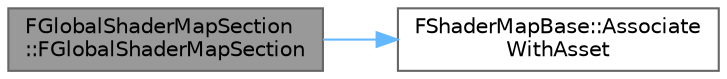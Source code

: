 digraph "FGlobalShaderMapSection::FGlobalShaderMapSection"
{
 // INTERACTIVE_SVG=YES
 // LATEX_PDF_SIZE
  bgcolor="transparent";
  edge [fontname=Helvetica,fontsize=10,labelfontname=Helvetica,labelfontsize=10];
  node [fontname=Helvetica,fontsize=10,shape=box,height=0.2,width=0.4];
  rankdir="LR";
  Node1 [id="Node000001",label="FGlobalShaderMapSection\l::FGlobalShaderMapSection",height=0.2,width=0.4,color="gray40", fillcolor="grey60", style="filled", fontcolor="black",tooltip=" "];
  Node1 -> Node2 [id="edge1_Node000001_Node000002",color="steelblue1",style="solid",tooltip=" "];
  Node2 [id="Node000002",label="FShaderMapBase::Associate\lWithAsset",height=0.2,width=0.4,color="grey40", fillcolor="white", style="filled",URL="$d2/df4/classFShaderMapBase.html#a69856ed02d4f43e9818248ef114852f8",tooltip="Associates a shadermap with an asset (note: one shadermap can be used by several assets,..."];
}
